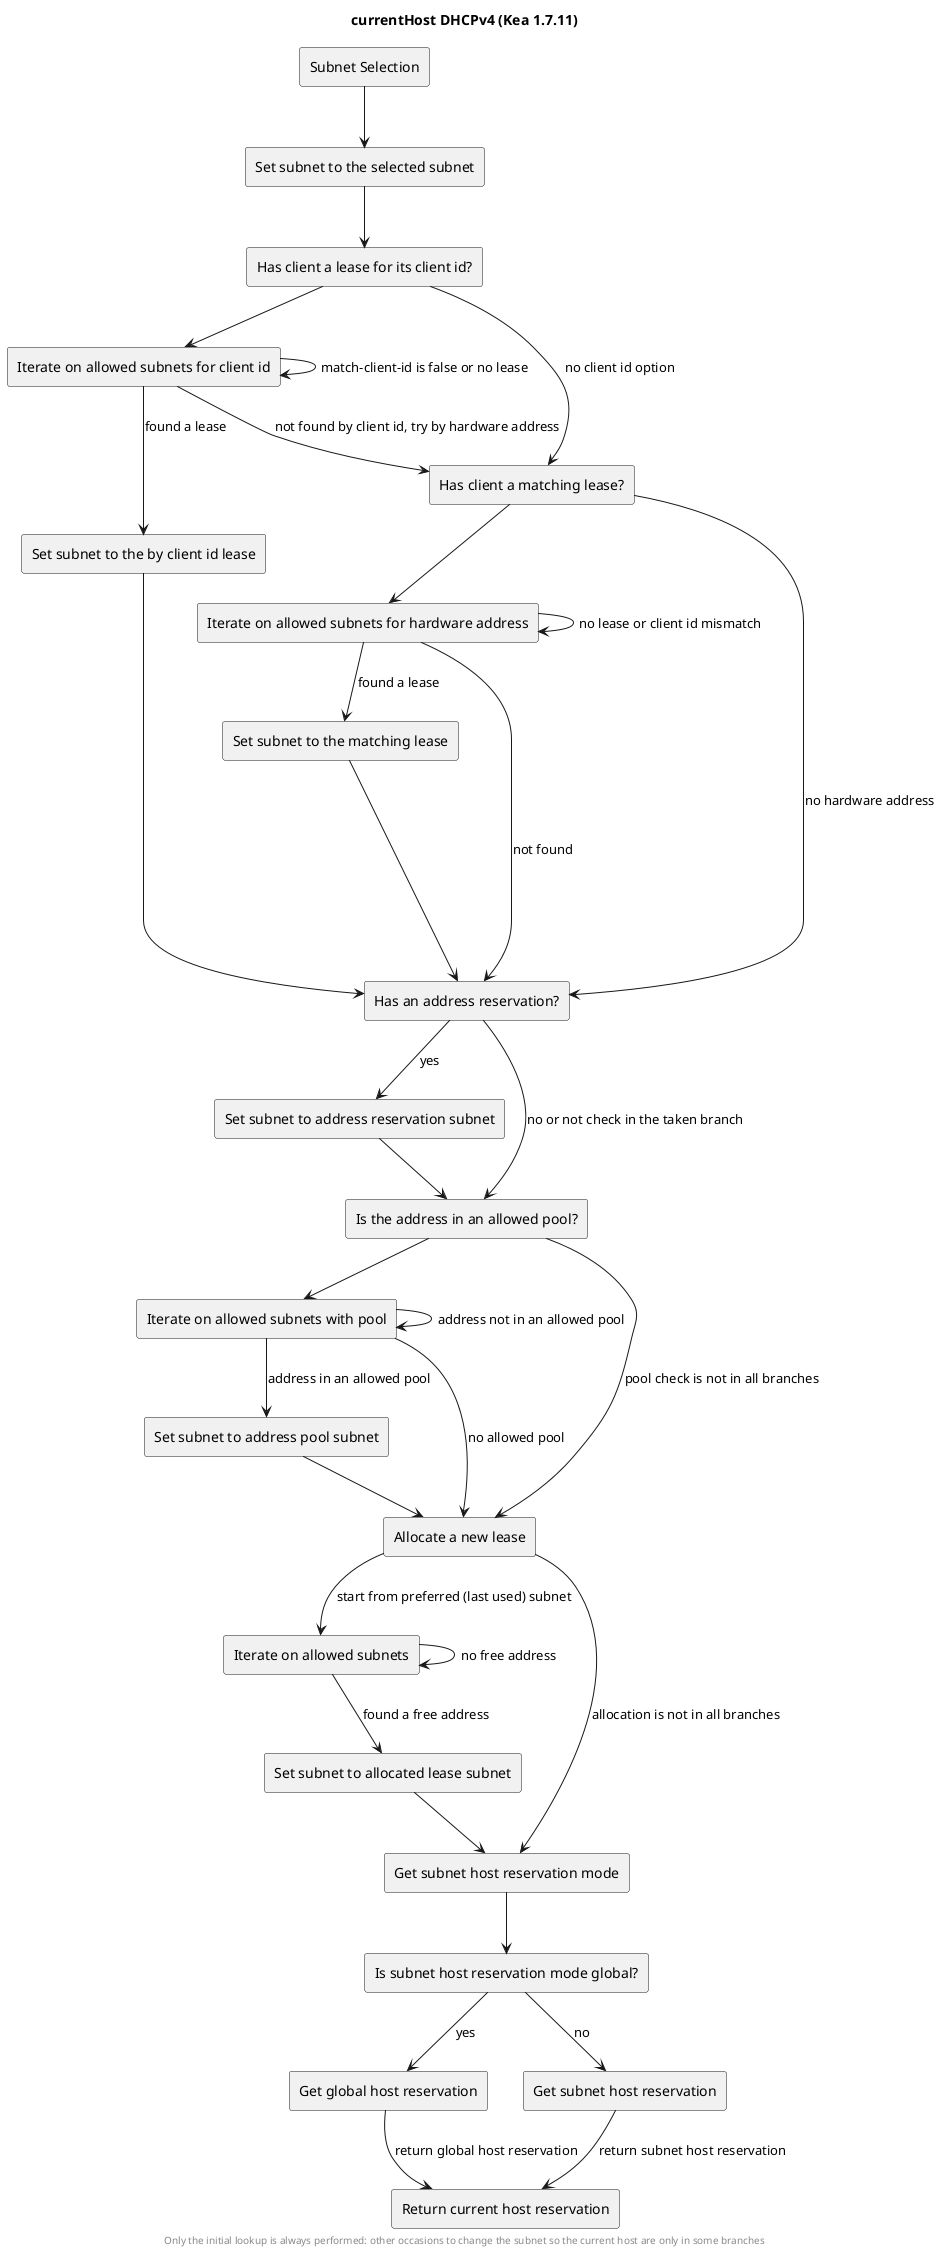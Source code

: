 @startuml

title currentHost DHCPv4 (Kea 1.7.11)

agent "Subnet Selection" as entry

agent "Set subnet to the selected subnet" as setSelected

agent "Has client a lease for its client id?" as clientid_lookup

agent "Iterate on allowed subnets for client id" as clientid_iterate

agent "Set subnet to the by client id lease" as found_clientid

agent "Has client a matching lease?" as hwaddr_lookup

agent "Iterate on allowed subnets for hardware address" as hwaddr_iterate

agent "Set subnet to the matching lease" as found_hwaddr

agent "Has an address reservation?" as hasAddressReservation

agent "Set subnet to address reservation subnet" as setAddressReservation

agent "Is the address in an allowed pool?" as pool

agent "Iterate on allowed subnets with pool" as pool_iterate

agent "Set subnet to address pool subnet" as inAllowedPool

agent "Allocate a new lease" as allocate

agent "Iterate on allowed subnets" as allocate_iterate

agent "Set subnet to allocated lease subnet" as allocated

agent "Get subnet host reservation mode" as getHRmode

agent "Is subnet host reservation mode global?" as checkHRmode

agent "Get global host reservation" as global

agent "Get subnet host reservation" as bySubnet

agent "Return current host reservation" as return

entry --> setSelected
setSelected --> clientid_lookup
clientid_lookup ---> hwaddr_lookup : no client id option
clientid_lookup --> clientid_iterate
clientid_iterate -> clientid_iterate : match-client-id is false or no lease
clientid_iterate --> found_clientid : found a lease
found_clientid ----> hasAddressReservation
clientid_iterate --> hwaddr_lookup : not found by client id, try by hardware address
hwaddr_lookup ---> hasAddressReservation : no hardware address
hwaddr_lookup --> hwaddr_iterate
hwaddr_iterate -> hwaddr_iterate : no lease or client id mismatch
hwaddr_iterate --> found_hwaddr : found a lease
found_hwaddr ----> hasAddressReservation
hwaddr_iterate --> hasAddressReservation : not found
hasAddressReservation --> setAddressReservation : yes
hasAddressReservation --> pool : no or not check in the taken branch
setAddressReservation --> pool
pool --> pool_iterate
pool ---> allocate : pool check is not in all branches
pool_iterate -> pool_iterate : address not in an allowed pool
pool_iterate --> inAllowedPool : address in an allowed pool
pool_iterate ---> allocate : no allowed pool
inAllowedPool --> allocate
allocate --> allocate_iterate : start from preferred (last used) subnet
allocate ---> getHRmode : allocation is not in all branches
allocate_iterate -> allocate_iterate : no free address
allocate_iterate --> allocated : found a free address
allocated --> getHRmode
getHRmode --> checkHRmode
checkHRmode --> global : yes
checkHRmode --> bySubnet : no
global --> return : return global host reservation
bySubnet --> return : return subnet host reservation

footer Only the initial lookup is always performed: other occasions to change the subnet so the current host are only in some branches

@enduml
